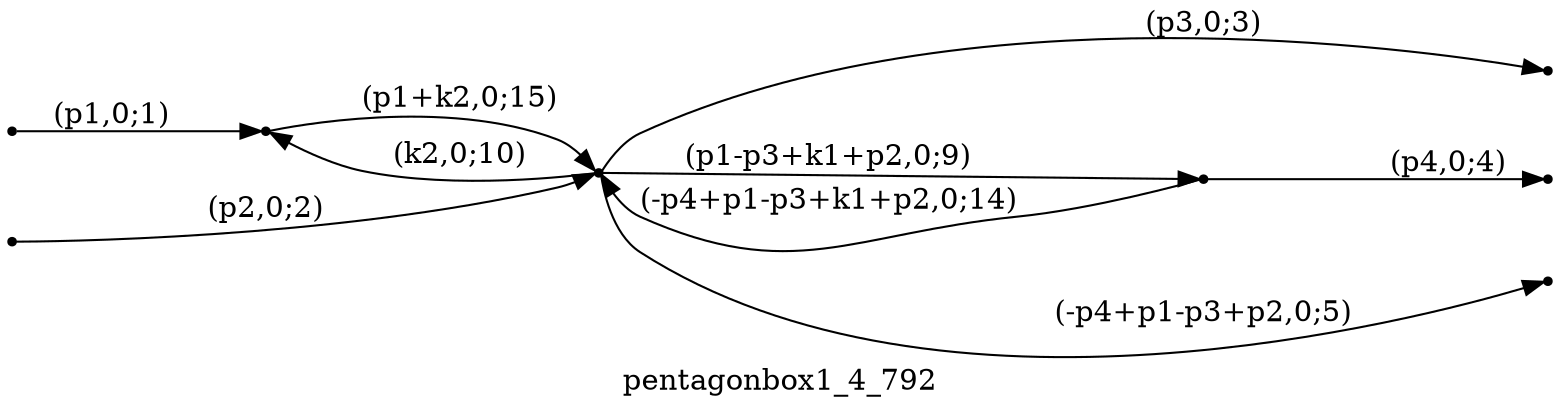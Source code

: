 digraph pentagonbox1_4_792 {
  label="pentagonbox1_4_792";
  rankdir="LR";
  subgraph edges {
    -1 -> 3 [label="(p1,0;1)"];
    -2 -> 2 [label="(p2,0;2)"];
    2 -> -3 [label="(p3,0;3)"];
    1 -> -4 [label="(p4,0;4)"];
    2 -> -5 [label="(-p4+p1-p3+p2,0;5)"];
    2 -> 1 [label="(p1-p3+k1+p2,0;9)"];
    2 -> 3 [label="(k2,0;10)"];
    1 -> 2 [label="(-p4+p1-p3+k1+p2,0;14)"];
    3 -> 2 [label="(p1+k2,0;15)"];
  }
  subgraph incoming { rank="source"; -1; -2; }
  subgraph outgoing { rank="sink"; -3; -4; -5; }
-5 [shape=point];
-4 [shape=point];
-3 [shape=point];
-2 [shape=point];
-1 [shape=point];
1 [shape=point];
2 [shape=point];
3 [shape=point];
}

